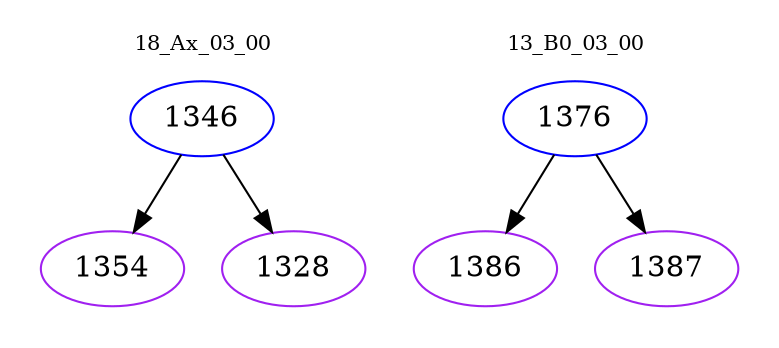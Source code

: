 digraph{
subgraph cluster_0 {
color = white
label = "18_Ax_03_00";
fontsize=10;
T0_1346 [label="1346", color="blue"]
T0_1346 -> T0_1354 [color="black"]
T0_1354 [label="1354", color="purple"]
T0_1346 -> T0_1328 [color="black"]
T0_1328 [label="1328", color="purple"]
}
subgraph cluster_1 {
color = white
label = "13_B0_03_00";
fontsize=10;
T1_1376 [label="1376", color="blue"]
T1_1376 -> T1_1386 [color="black"]
T1_1386 [label="1386", color="purple"]
T1_1376 -> T1_1387 [color="black"]
T1_1387 [label="1387", color="purple"]
}
}
